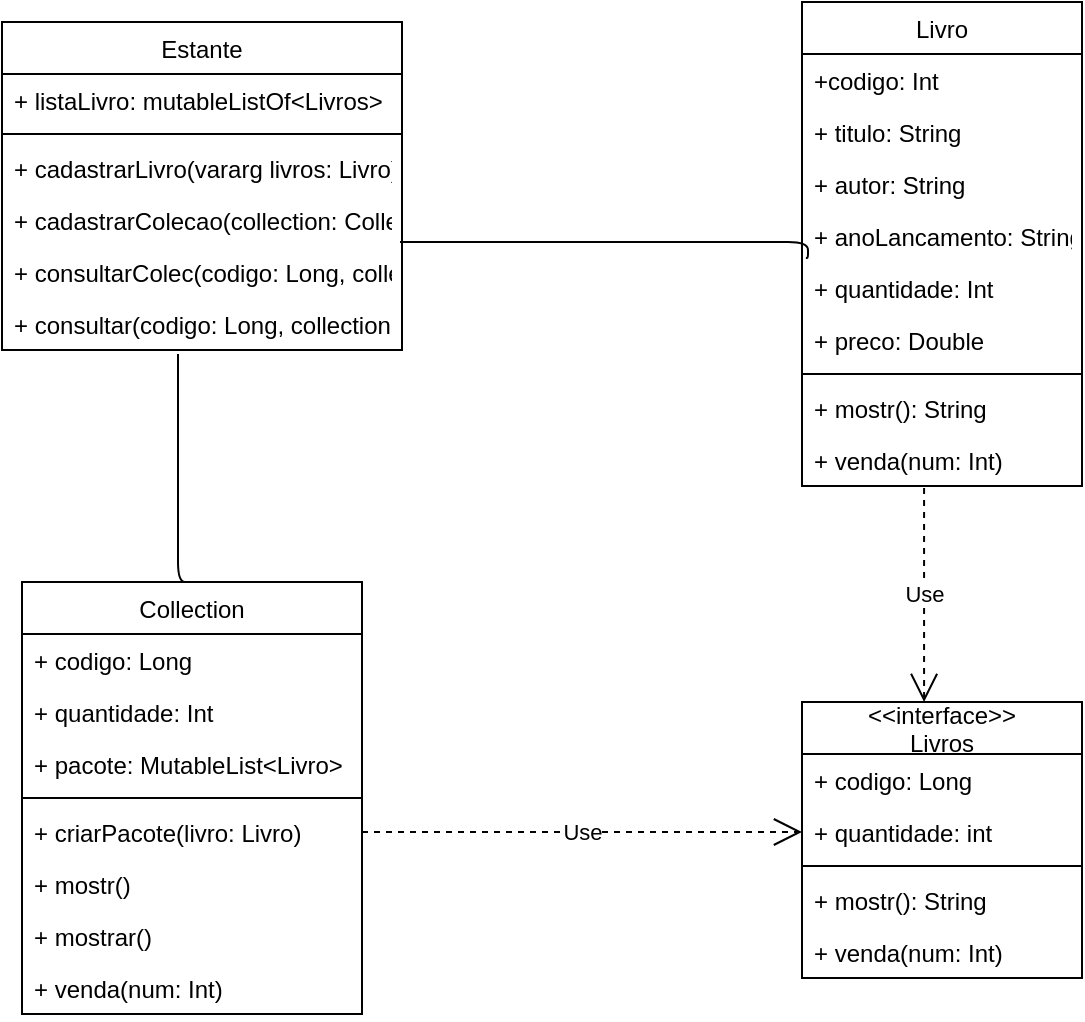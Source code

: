 <mxfile version="13.7.5" type="google"><diagram id="5UsX2ZkOra_o-4oXUt_P" name="Page-1"><mxGraphModel dx="1381" dy="764" grid="1" gridSize="10" guides="1" tooltips="1" connect="1" arrows="1" fold="1" page="1" pageScale="1" pageWidth="827" pageHeight="1169" math="0" shadow="0"><root><mxCell id="0"/><mxCell id="1" parent="0"/><mxCell id="UsRV2YUGrhV72gS9nIIi-44" value="Use" style="endArrow=open;endSize=12;dashed=1;html=1;exitX=0.436;exitY=1.038;exitDx=0;exitDy=0;entryX=0.436;entryY=0;entryDx=0;entryDy=0;entryPerimeter=0;exitPerimeter=0;" edge="1" parent="1" source="UsRV2YUGrhV72gS9nIIi-43" target="UsRV2YUGrhV72gS9nIIi-10"><mxGeometry width="160" relative="1" as="geometry"><mxPoint x="330" y="280" as="sourcePoint"/><mxPoint x="490" y="280" as="targetPoint"/></mxGeometry></mxCell><mxCell id="UsRV2YUGrhV72gS9nIIi-45" value="Use" style="endArrow=open;endSize=12;dashed=1;html=1;exitX=1;exitY=0.5;exitDx=0;exitDy=0;entryX=0;entryY=0.5;entryDx=0;entryDy=0;" edge="1" parent="1" source="UsRV2YUGrhV72gS9nIIi-29" target="UsRV2YUGrhV72gS9nIIi-12"><mxGeometry width="160" relative="1" as="geometry"><mxPoint x="330" y="280" as="sourcePoint"/><mxPoint x="490" y="280" as="targetPoint"/></mxGeometry></mxCell><mxCell id="UsRV2YUGrhV72gS9nIIi-1" value="Estante" style="swimlane;fontStyle=0;childLayout=stackLayout;horizontal=1;startSize=26;fillColor=none;horizontalStack=0;resizeParent=1;resizeParentMax=0;resizeLast=0;collapsible=1;marginBottom=0;" vertex="1" parent="1"><mxGeometry x="180" y="130" width="200" height="164" as="geometry"/></mxCell><mxCell id="UsRV2YUGrhV72gS9nIIi-2" value="+ listaLivro: mutableListOf&lt;Livros&gt;" style="text;strokeColor=none;fillColor=none;align=left;verticalAlign=top;spacingLeft=4;spacingRight=4;overflow=hidden;rotatable=0;points=[[0,0.5],[1,0.5]];portConstraint=eastwest;" vertex="1" parent="UsRV2YUGrhV72gS9nIIi-1"><mxGeometry y="26" width="200" height="26" as="geometry"/></mxCell><mxCell id="UsRV2YUGrhV72gS9nIIi-33" value="" style="line;strokeWidth=1;fillColor=none;align=left;verticalAlign=middle;spacingTop=-1;spacingLeft=3;spacingRight=3;rotatable=0;labelPosition=right;points=[];portConstraint=eastwest;" vertex="1" parent="UsRV2YUGrhV72gS9nIIi-1"><mxGeometry y="52" width="200" height="8" as="geometry"/></mxCell><mxCell id="UsRV2YUGrhV72gS9nIIi-34" value="+ cadastrarLivro(vararg livros: Livro)" style="text;strokeColor=none;fillColor=none;align=left;verticalAlign=top;spacingLeft=4;spacingRight=4;overflow=hidden;rotatable=0;points=[[0,0.5],[1,0.5]];portConstraint=eastwest;" vertex="1" parent="UsRV2YUGrhV72gS9nIIi-1"><mxGeometry y="60" width="200" height="26" as="geometry"/></mxCell><mxCell id="UsRV2YUGrhV72gS9nIIi-35" value="+ cadastrarColecao(collection: Collection)" style="text;strokeColor=none;fillColor=none;align=left;verticalAlign=top;spacingLeft=4;spacingRight=4;overflow=hidden;rotatable=0;points=[[0,0.5],[1,0.5]];portConstraint=eastwest;" vertex="1" parent="UsRV2YUGrhV72gS9nIIi-1"><mxGeometry y="86" width="200" height="26" as="geometry"/></mxCell><mxCell id="UsRV2YUGrhV72gS9nIIi-36" value="+ consultarColec(codigo: Long, collection: Collection)" style="text;strokeColor=none;fillColor=none;align=left;verticalAlign=top;spacingLeft=4;spacingRight=4;overflow=hidden;rotatable=0;points=[[0,0.5],[1,0.5]];portConstraint=eastwest;" vertex="1" parent="UsRV2YUGrhV72gS9nIIi-1"><mxGeometry y="112" width="200" height="26" as="geometry"/></mxCell><mxCell id="UsRV2YUGrhV72gS9nIIi-37" value="+ consultar(codigo: Long, collection: Collection)" style="text;strokeColor=none;fillColor=none;align=left;verticalAlign=top;spacingLeft=4;spacingRight=4;overflow=hidden;rotatable=0;points=[[0,0.5],[1,0.5]];portConstraint=eastwest;" vertex="1" parent="UsRV2YUGrhV72gS9nIIi-1"><mxGeometry y="138" width="200" height="26" as="geometry"/></mxCell><mxCell id="UsRV2YUGrhV72gS9nIIi-10" value="&lt;&lt;interface&gt;&gt;&#10;Livros" style="swimlane;fontStyle=0;childLayout=stackLayout;horizontal=1;startSize=26;fillColor=none;horizontalStack=0;resizeParent=1;resizeParentMax=0;resizeLast=0;collapsible=1;marginBottom=0;" vertex="1" parent="1"><mxGeometry x="580" y="470" width="140" height="138" as="geometry"/></mxCell><mxCell id="UsRV2YUGrhV72gS9nIIi-11" value="+ codigo: Long" style="text;strokeColor=none;fillColor=none;align=left;verticalAlign=top;spacingLeft=4;spacingRight=4;overflow=hidden;rotatable=0;points=[[0,0.5],[1,0.5]];portConstraint=eastwest;" vertex="1" parent="UsRV2YUGrhV72gS9nIIi-10"><mxGeometry y="26" width="140" height="26" as="geometry"/></mxCell><mxCell id="UsRV2YUGrhV72gS9nIIi-12" value="+ quantidade: int" style="text;strokeColor=none;fillColor=none;align=left;verticalAlign=top;spacingLeft=4;spacingRight=4;overflow=hidden;rotatable=0;points=[[0,0.5],[1,0.5]];portConstraint=eastwest;" vertex="1" parent="UsRV2YUGrhV72gS9nIIi-10"><mxGeometry y="52" width="140" height="26" as="geometry"/></mxCell><mxCell id="UsRV2YUGrhV72gS9nIIi-38" value="" style="line;strokeWidth=1;fillColor=none;align=left;verticalAlign=middle;spacingTop=-1;spacingLeft=3;spacingRight=3;rotatable=0;labelPosition=right;points=[];portConstraint=eastwest;" vertex="1" parent="UsRV2YUGrhV72gS9nIIi-10"><mxGeometry y="78" width="140" height="8" as="geometry"/></mxCell><mxCell id="UsRV2YUGrhV72gS9nIIi-39" value="+ mostr(): String" style="text;strokeColor=none;fillColor=none;align=left;verticalAlign=top;spacingLeft=4;spacingRight=4;overflow=hidden;rotatable=0;points=[[0,0.5],[1,0.5]];portConstraint=eastwest;" vertex="1" parent="UsRV2YUGrhV72gS9nIIi-10"><mxGeometry y="86" width="140" height="26" as="geometry"/></mxCell><mxCell id="UsRV2YUGrhV72gS9nIIi-40" value="+ venda(num: Int)" style="text;strokeColor=none;fillColor=none;align=left;verticalAlign=top;spacingLeft=4;spacingRight=4;overflow=hidden;rotatable=0;points=[[0,0.5],[1,0.5]];portConstraint=eastwest;" vertex="1" parent="UsRV2YUGrhV72gS9nIIi-10"><mxGeometry y="112" width="140" height="26" as="geometry"/></mxCell><mxCell id="UsRV2YUGrhV72gS9nIIi-16" value="Livro" style="swimlane;fontStyle=0;childLayout=stackLayout;horizontal=1;startSize=26;fillColor=none;horizontalStack=0;resizeParent=1;resizeParentMax=0;resizeLast=0;collapsible=1;marginBottom=0;" vertex="1" parent="1"><mxGeometry x="580" y="120" width="140" height="242" as="geometry"/></mxCell><mxCell id="UsRV2YUGrhV72gS9nIIi-17" value="+codigo: Int" style="text;strokeColor=none;fillColor=none;align=left;verticalAlign=top;spacingLeft=4;spacingRight=4;overflow=hidden;rotatable=0;points=[[0,0.5],[1,0.5]];portConstraint=eastwest;" vertex="1" parent="UsRV2YUGrhV72gS9nIIi-16"><mxGeometry y="26" width="140" height="26" as="geometry"/></mxCell><mxCell id="UsRV2YUGrhV72gS9nIIi-18" value="+ titulo: String" style="text;strokeColor=none;fillColor=none;align=left;verticalAlign=top;spacingLeft=4;spacingRight=4;overflow=hidden;rotatable=0;points=[[0,0.5],[1,0.5]];portConstraint=eastwest;" vertex="1" parent="UsRV2YUGrhV72gS9nIIi-16"><mxGeometry y="52" width="140" height="26" as="geometry"/></mxCell><mxCell id="UsRV2YUGrhV72gS9nIIi-19" value="+ autor: String" style="text;strokeColor=none;fillColor=none;align=left;verticalAlign=top;spacingLeft=4;spacingRight=4;overflow=hidden;rotatable=0;points=[[0,0.5],[1,0.5]];portConstraint=eastwest;" vertex="1" parent="UsRV2YUGrhV72gS9nIIi-16"><mxGeometry y="78" width="140" height="26" as="geometry"/></mxCell><mxCell id="UsRV2YUGrhV72gS9nIIi-24" value="+ anoLancamento: String" style="text;strokeColor=none;fillColor=none;align=left;verticalAlign=top;spacingLeft=4;spacingRight=4;overflow=hidden;rotatable=0;points=[[0,0.5],[1,0.5]];portConstraint=eastwest;" vertex="1" parent="UsRV2YUGrhV72gS9nIIi-16"><mxGeometry y="104" width="140" height="26" as="geometry"/></mxCell><mxCell id="UsRV2YUGrhV72gS9nIIi-25" value="+ quantidade: Int" style="text;strokeColor=none;fillColor=none;align=left;verticalAlign=top;spacingLeft=4;spacingRight=4;overflow=hidden;rotatable=0;points=[[0,0.5],[1,0.5]];portConstraint=eastwest;" vertex="1" parent="UsRV2YUGrhV72gS9nIIi-16"><mxGeometry y="130" width="140" height="26" as="geometry"/></mxCell><mxCell id="UsRV2YUGrhV72gS9nIIi-26" value="+ preco: Double" style="text;strokeColor=none;fillColor=none;align=left;verticalAlign=top;spacingLeft=4;spacingRight=4;overflow=hidden;rotatable=0;points=[[0,0.5],[1,0.5]];portConstraint=eastwest;" vertex="1" parent="UsRV2YUGrhV72gS9nIIi-16"><mxGeometry y="156" width="140" height="26" as="geometry"/></mxCell><mxCell id="UsRV2YUGrhV72gS9nIIi-41" value="" style="line;strokeWidth=1;fillColor=none;align=left;verticalAlign=middle;spacingTop=-1;spacingLeft=3;spacingRight=3;rotatable=0;labelPosition=right;points=[];portConstraint=eastwest;" vertex="1" parent="UsRV2YUGrhV72gS9nIIi-16"><mxGeometry y="182" width="140" height="8" as="geometry"/></mxCell><mxCell id="UsRV2YUGrhV72gS9nIIi-42" value="+ mostr(): String" style="text;strokeColor=none;fillColor=none;align=left;verticalAlign=top;spacingLeft=4;spacingRight=4;overflow=hidden;rotatable=0;points=[[0,0.5],[1,0.5]];portConstraint=eastwest;" vertex="1" parent="UsRV2YUGrhV72gS9nIIi-16"><mxGeometry y="190" width="140" height="26" as="geometry"/></mxCell><mxCell id="UsRV2YUGrhV72gS9nIIi-43" value="+ venda(num: Int)" style="text;strokeColor=none;fillColor=none;align=left;verticalAlign=top;spacingLeft=4;spacingRight=4;overflow=hidden;rotatable=0;points=[[0,0.5],[1,0.5]];portConstraint=eastwest;" vertex="1" parent="UsRV2YUGrhV72gS9nIIi-16"><mxGeometry y="216" width="140" height="26" as="geometry"/></mxCell><mxCell id="UsRV2YUGrhV72gS9nIIi-47" value="" style="endArrow=none;html=1;edgeStyle=orthogonalEdgeStyle;entryX=0.014;entryY=-0.077;entryDx=0;entryDy=0;entryPerimeter=0;exitX=0.995;exitY=-0.077;exitDx=0;exitDy=0;exitPerimeter=0;" edge="1" parent="1" source="UsRV2YUGrhV72gS9nIIi-36" target="UsRV2YUGrhV72gS9nIIi-25"><mxGeometry relative="1" as="geometry"><mxPoint x="330" y="280" as="sourcePoint"/><mxPoint x="490" y="280" as="targetPoint"/><Array as="points"><mxPoint x="583" y="240"/></Array></mxGeometry></mxCell><mxCell id="UsRV2YUGrhV72gS9nIIi-6" value="Collection" style="swimlane;fontStyle=0;childLayout=stackLayout;horizontal=1;startSize=26;fillColor=none;horizontalStack=0;resizeParent=1;resizeParentMax=0;resizeLast=0;collapsible=1;marginBottom=0;" vertex="1" parent="1"><mxGeometry x="190" y="410" width="170" height="216" as="geometry"/></mxCell><mxCell id="UsRV2YUGrhV72gS9nIIi-8" value="+ codigo: Long" style="text;strokeColor=none;fillColor=none;align=left;verticalAlign=top;spacingLeft=4;spacingRight=4;overflow=hidden;rotatable=0;points=[[0,0.5],[1,0.5]];portConstraint=eastwest;" vertex="1" parent="UsRV2YUGrhV72gS9nIIi-6"><mxGeometry y="26" width="170" height="26" as="geometry"/></mxCell><mxCell id="UsRV2YUGrhV72gS9nIIi-7" value="+ quantidade: Int" style="text;strokeColor=none;fillColor=none;align=left;verticalAlign=top;spacingLeft=4;spacingRight=4;overflow=hidden;rotatable=0;points=[[0,0.5],[1,0.5]];portConstraint=eastwest;" vertex="1" parent="UsRV2YUGrhV72gS9nIIi-6"><mxGeometry y="52" width="170" height="26" as="geometry"/></mxCell><mxCell id="UsRV2YUGrhV72gS9nIIi-27" value="+ pacote: MutableList&lt;Livro&gt;" style="text;strokeColor=none;fillColor=none;align=left;verticalAlign=top;spacingLeft=4;spacingRight=4;overflow=hidden;rotatable=0;points=[[0,0.5],[1,0.5]];portConstraint=eastwest;" vertex="1" parent="UsRV2YUGrhV72gS9nIIi-6"><mxGeometry y="78" width="170" height="26" as="geometry"/></mxCell><mxCell id="UsRV2YUGrhV72gS9nIIi-28" value="" style="line;strokeWidth=1;fillColor=none;align=left;verticalAlign=middle;spacingTop=-1;spacingLeft=3;spacingRight=3;rotatable=0;labelPosition=right;points=[];portConstraint=eastwest;" vertex="1" parent="UsRV2YUGrhV72gS9nIIi-6"><mxGeometry y="104" width="170" height="8" as="geometry"/></mxCell><mxCell id="UsRV2YUGrhV72gS9nIIi-29" value="+ criarPacote(livro: Livro)" style="text;strokeColor=none;fillColor=none;align=left;verticalAlign=top;spacingLeft=4;spacingRight=4;overflow=hidden;rotatable=0;points=[[0,0.5],[1,0.5]];portConstraint=eastwest;" vertex="1" parent="UsRV2YUGrhV72gS9nIIi-6"><mxGeometry y="112" width="170" height="26" as="geometry"/></mxCell><mxCell id="UsRV2YUGrhV72gS9nIIi-32" value="+ mostr()" style="text;strokeColor=none;fillColor=none;align=left;verticalAlign=top;spacingLeft=4;spacingRight=4;overflow=hidden;rotatable=0;points=[[0,0.5],[1,0.5]];portConstraint=eastwest;" vertex="1" parent="UsRV2YUGrhV72gS9nIIi-6"><mxGeometry y="138" width="170" height="26" as="geometry"/></mxCell><mxCell id="UsRV2YUGrhV72gS9nIIi-30" value="+ mostrar()" style="text;strokeColor=none;fillColor=none;align=left;verticalAlign=top;spacingLeft=4;spacingRight=4;overflow=hidden;rotatable=0;points=[[0,0.5],[1,0.5]];portConstraint=eastwest;" vertex="1" parent="UsRV2YUGrhV72gS9nIIi-6"><mxGeometry y="164" width="170" height="26" as="geometry"/></mxCell><mxCell id="UsRV2YUGrhV72gS9nIIi-31" value="+ venda(num: Int)" style="text;strokeColor=none;fillColor=none;align=left;verticalAlign=top;spacingLeft=4;spacingRight=4;overflow=hidden;rotatable=0;points=[[0,0.5],[1,0.5]];portConstraint=eastwest;" vertex="1" parent="UsRV2YUGrhV72gS9nIIi-6"><mxGeometry y="190" width="170" height="26" as="geometry"/></mxCell><mxCell id="UsRV2YUGrhV72gS9nIIi-50" value="" style="endArrow=none;html=1;edgeStyle=orthogonalEdgeStyle;exitX=0.44;exitY=1.077;exitDx=0;exitDy=0;exitPerimeter=0;entryX=0.5;entryY=0;entryDx=0;entryDy=0;" edge="1" parent="1" source="UsRV2YUGrhV72gS9nIIi-37" target="UsRV2YUGrhV72gS9nIIi-6"><mxGeometry relative="1" as="geometry"><mxPoint x="330" y="280" as="sourcePoint"/><mxPoint x="490" y="280" as="targetPoint"/><Array as="points"><mxPoint x="268" y="410"/></Array></mxGeometry></mxCell></root></mxGraphModel></diagram></mxfile>